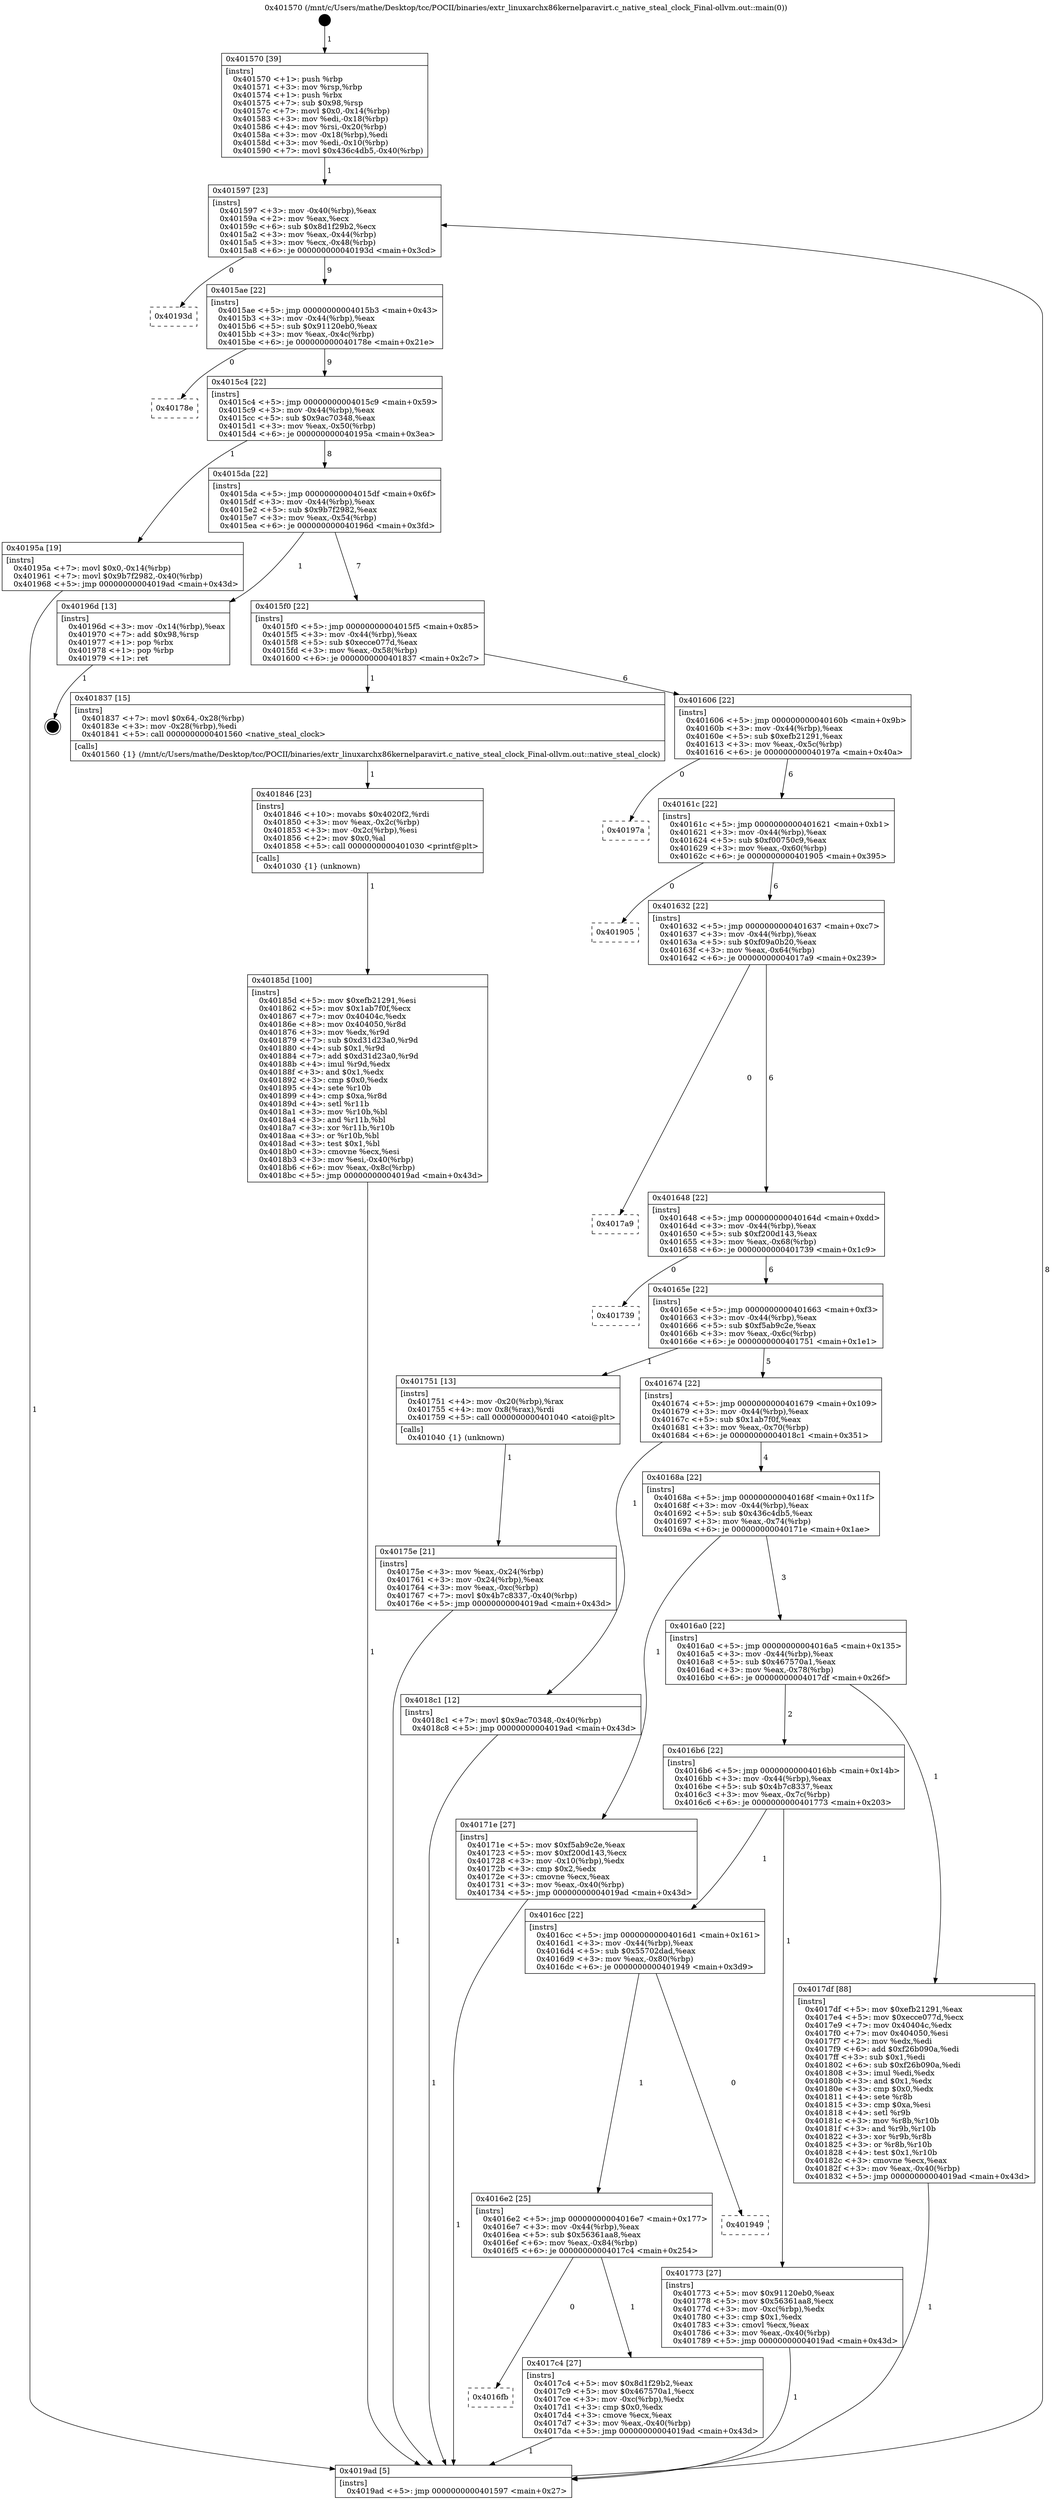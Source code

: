 digraph "0x401570" {
  label = "0x401570 (/mnt/c/Users/mathe/Desktop/tcc/POCII/binaries/extr_linuxarchx86kernelparavirt.c_native_steal_clock_Final-ollvm.out::main(0))"
  labelloc = "t"
  node[shape=record]

  Entry [label="",width=0.3,height=0.3,shape=circle,fillcolor=black,style=filled]
  "0x401597" [label="{
     0x401597 [23]\l
     | [instrs]\l
     &nbsp;&nbsp;0x401597 \<+3\>: mov -0x40(%rbp),%eax\l
     &nbsp;&nbsp;0x40159a \<+2\>: mov %eax,%ecx\l
     &nbsp;&nbsp;0x40159c \<+6\>: sub $0x8d1f29b2,%ecx\l
     &nbsp;&nbsp;0x4015a2 \<+3\>: mov %eax,-0x44(%rbp)\l
     &nbsp;&nbsp;0x4015a5 \<+3\>: mov %ecx,-0x48(%rbp)\l
     &nbsp;&nbsp;0x4015a8 \<+6\>: je 000000000040193d \<main+0x3cd\>\l
  }"]
  "0x40193d" [label="{
     0x40193d\l
  }", style=dashed]
  "0x4015ae" [label="{
     0x4015ae [22]\l
     | [instrs]\l
     &nbsp;&nbsp;0x4015ae \<+5\>: jmp 00000000004015b3 \<main+0x43\>\l
     &nbsp;&nbsp;0x4015b3 \<+3\>: mov -0x44(%rbp),%eax\l
     &nbsp;&nbsp;0x4015b6 \<+5\>: sub $0x91120eb0,%eax\l
     &nbsp;&nbsp;0x4015bb \<+3\>: mov %eax,-0x4c(%rbp)\l
     &nbsp;&nbsp;0x4015be \<+6\>: je 000000000040178e \<main+0x21e\>\l
  }"]
  Exit [label="",width=0.3,height=0.3,shape=circle,fillcolor=black,style=filled,peripheries=2]
  "0x40178e" [label="{
     0x40178e\l
  }", style=dashed]
  "0x4015c4" [label="{
     0x4015c4 [22]\l
     | [instrs]\l
     &nbsp;&nbsp;0x4015c4 \<+5\>: jmp 00000000004015c9 \<main+0x59\>\l
     &nbsp;&nbsp;0x4015c9 \<+3\>: mov -0x44(%rbp),%eax\l
     &nbsp;&nbsp;0x4015cc \<+5\>: sub $0x9ac70348,%eax\l
     &nbsp;&nbsp;0x4015d1 \<+3\>: mov %eax,-0x50(%rbp)\l
     &nbsp;&nbsp;0x4015d4 \<+6\>: je 000000000040195a \<main+0x3ea\>\l
  }"]
  "0x40185d" [label="{
     0x40185d [100]\l
     | [instrs]\l
     &nbsp;&nbsp;0x40185d \<+5\>: mov $0xefb21291,%esi\l
     &nbsp;&nbsp;0x401862 \<+5\>: mov $0x1ab7f0f,%ecx\l
     &nbsp;&nbsp;0x401867 \<+7\>: mov 0x40404c,%edx\l
     &nbsp;&nbsp;0x40186e \<+8\>: mov 0x404050,%r8d\l
     &nbsp;&nbsp;0x401876 \<+3\>: mov %edx,%r9d\l
     &nbsp;&nbsp;0x401879 \<+7\>: sub $0xd31d23a0,%r9d\l
     &nbsp;&nbsp;0x401880 \<+4\>: sub $0x1,%r9d\l
     &nbsp;&nbsp;0x401884 \<+7\>: add $0xd31d23a0,%r9d\l
     &nbsp;&nbsp;0x40188b \<+4\>: imul %r9d,%edx\l
     &nbsp;&nbsp;0x40188f \<+3\>: and $0x1,%edx\l
     &nbsp;&nbsp;0x401892 \<+3\>: cmp $0x0,%edx\l
     &nbsp;&nbsp;0x401895 \<+4\>: sete %r10b\l
     &nbsp;&nbsp;0x401899 \<+4\>: cmp $0xa,%r8d\l
     &nbsp;&nbsp;0x40189d \<+4\>: setl %r11b\l
     &nbsp;&nbsp;0x4018a1 \<+3\>: mov %r10b,%bl\l
     &nbsp;&nbsp;0x4018a4 \<+3\>: and %r11b,%bl\l
     &nbsp;&nbsp;0x4018a7 \<+3\>: xor %r11b,%r10b\l
     &nbsp;&nbsp;0x4018aa \<+3\>: or %r10b,%bl\l
     &nbsp;&nbsp;0x4018ad \<+3\>: test $0x1,%bl\l
     &nbsp;&nbsp;0x4018b0 \<+3\>: cmovne %ecx,%esi\l
     &nbsp;&nbsp;0x4018b3 \<+3\>: mov %esi,-0x40(%rbp)\l
     &nbsp;&nbsp;0x4018b6 \<+6\>: mov %eax,-0x8c(%rbp)\l
     &nbsp;&nbsp;0x4018bc \<+5\>: jmp 00000000004019ad \<main+0x43d\>\l
  }"]
  "0x40195a" [label="{
     0x40195a [19]\l
     | [instrs]\l
     &nbsp;&nbsp;0x40195a \<+7\>: movl $0x0,-0x14(%rbp)\l
     &nbsp;&nbsp;0x401961 \<+7\>: movl $0x9b7f2982,-0x40(%rbp)\l
     &nbsp;&nbsp;0x401968 \<+5\>: jmp 00000000004019ad \<main+0x43d\>\l
  }"]
  "0x4015da" [label="{
     0x4015da [22]\l
     | [instrs]\l
     &nbsp;&nbsp;0x4015da \<+5\>: jmp 00000000004015df \<main+0x6f\>\l
     &nbsp;&nbsp;0x4015df \<+3\>: mov -0x44(%rbp),%eax\l
     &nbsp;&nbsp;0x4015e2 \<+5\>: sub $0x9b7f2982,%eax\l
     &nbsp;&nbsp;0x4015e7 \<+3\>: mov %eax,-0x54(%rbp)\l
     &nbsp;&nbsp;0x4015ea \<+6\>: je 000000000040196d \<main+0x3fd\>\l
  }"]
  "0x401846" [label="{
     0x401846 [23]\l
     | [instrs]\l
     &nbsp;&nbsp;0x401846 \<+10\>: movabs $0x4020f2,%rdi\l
     &nbsp;&nbsp;0x401850 \<+3\>: mov %eax,-0x2c(%rbp)\l
     &nbsp;&nbsp;0x401853 \<+3\>: mov -0x2c(%rbp),%esi\l
     &nbsp;&nbsp;0x401856 \<+2\>: mov $0x0,%al\l
     &nbsp;&nbsp;0x401858 \<+5\>: call 0000000000401030 \<printf@plt\>\l
     | [calls]\l
     &nbsp;&nbsp;0x401030 \{1\} (unknown)\l
  }"]
  "0x40196d" [label="{
     0x40196d [13]\l
     | [instrs]\l
     &nbsp;&nbsp;0x40196d \<+3\>: mov -0x14(%rbp),%eax\l
     &nbsp;&nbsp;0x401970 \<+7\>: add $0x98,%rsp\l
     &nbsp;&nbsp;0x401977 \<+1\>: pop %rbx\l
     &nbsp;&nbsp;0x401978 \<+1\>: pop %rbp\l
     &nbsp;&nbsp;0x401979 \<+1\>: ret\l
  }"]
  "0x4015f0" [label="{
     0x4015f0 [22]\l
     | [instrs]\l
     &nbsp;&nbsp;0x4015f0 \<+5\>: jmp 00000000004015f5 \<main+0x85\>\l
     &nbsp;&nbsp;0x4015f5 \<+3\>: mov -0x44(%rbp),%eax\l
     &nbsp;&nbsp;0x4015f8 \<+5\>: sub $0xecce077d,%eax\l
     &nbsp;&nbsp;0x4015fd \<+3\>: mov %eax,-0x58(%rbp)\l
     &nbsp;&nbsp;0x401600 \<+6\>: je 0000000000401837 \<main+0x2c7\>\l
  }"]
  "0x4016fb" [label="{
     0x4016fb\l
  }", style=dashed]
  "0x401837" [label="{
     0x401837 [15]\l
     | [instrs]\l
     &nbsp;&nbsp;0x401837 \<+7\>: movl $0x64,-0x28(%rbp)\l
     &nbsp;&nbsp;0x40183e \<+3\>: mov -0x28(%rbp),%edi\l
     &nbsp;&nbsp;0x401841 \<+5\>: call 0000000000401560 \<native_steal_clock\>\l
     | [calls]\l
     &nbsp;&nbsp;0x401560 \{1\} (/mnt/c/Users/mathe/Desktop/tcc/POCII/binaries/extr_linuxarchx86kernelparavirt.c_native_steal_clock_Final-ollvm.out::native_steal_clock)\l
  }"]
  "0x401606" [label="{
     0x401606 [22]\l
     | [instrs]\l
     &nbsp;&nbsp;0x401606 \<+5\>: jmp 000000000040160b \<main+0x9b\>\l
     &nbsp;&nbsp;0x40160b \<+3\>: mov -0x44(%rbp),%eax\l
     &nbsp;&nbsp;0x40160e \<+5\>: sub $0xefb21291,%eax\l
     &nbsp;&nbsp;0x401613 \<+3\>: mov %eax,-0x5c(%rbp)\l
     &nbsp;&nbsp;0x401616 \<+6\>: je 000000000040197a \<main+0x40a\>\l
  }"]
  "0x4017c4" [label="{
     0x4017c4 [27]\l
     | [instrs]\l
     &nbsp;&nbsp;0x4017c4 \<+5\>: mov $0x8d1f29b2,%eax\l
     &nbsp;&nbsp;0x4017c9 \<+5\>: mov $0x467570a1,%ecx\l
     &nbsp;&nbsp;0x4017ce \<+3\>: mov -0xc(%rbp),%edx\l
     &nbsp;&nbsp;0x4017d1 \<+3\>: cmp $0x0,%edx\l
     &nbsp;&nbsp;0x4017d4 \<+3\>: cmove %ecx,%eax\l
     &nbsp;&nbsp;0x4017d7 \<+3\>: mov %eax,-0x40(%rbp)\l
     &nbsp;&nbsp;0x4017da \<+5\>: jmp 00000000004019ad \<main+0x43d\>\l
  }"]
  "0x40197a" [label="{
     0x40197a\l
  }", style=dashed]
  "0x40161c" [label="{
     0x40161c [22]\l
     | [instrs]\l
     &nbsp;&nbsp;0x40161c \<+5\>: jmp 0000000000401621 \<main+0xb1\>\l
     &nbsp;&nbsp;0x401621 \<+3\>: mov -0x44(%rbp),%eax\l
     &nbsp;&nbsp;0x401624 \<+5\>: sub $0xf00750c9,%eax\l
     &nbsp;&nbsp;0x401629 \<+3\>: mov %eax,-0x60(%rbp)\l
     &nbsp;&nbsp;0x40162c \<+6\>: je 0000000000401905 \<main+0x395\>\l
  }"]
  "0x4016e2" [label="{
     0x4016e2 [25]\l
     | [instrs]\l
     &nbsp;&nbsp;0x4016e2 \<+5\>: jmp 00000000004016e7 \<main+0x177\>\l
     &nbsp;&nbsp;0x4016e7 \<+3\>: mov -0x44(%rbp),%eax\l
     &nbsp;&nbsp;0x4016ea \<+5\>: sub $0x56361aa8,%eax\l
     &nbsp;&nbsp;0x4016ef \<+6\>: mov %eax,-0x84(%rbp)\l
     &nbsp;&nbsp;0x4016f5 \<+6\>: je 00000000004017c4 \<main+0x254\>\l
  }"]
  "0x401905" [label="{
     0x401905\l
  }", style=dashed]
  "0x401632" [label="{
     0x401632 [22]\l
     | [instrs]\l
     &nbsp;&nbsp;0x401632 \<+5\>: jmp 0000000000401637 \<main+0xc7\>\l
     &nbsp;&nbsp;0x401637 \<+3\>: mov -0x44(%rbp),%eax\l
     &nbsp;&nbsp;0x40163a \<+5\>: sub $0xf09a0b20,%eax\l
     &nbsp;&nbsp;0x40163f \<+3\>: mov %eax,-0x64(%rbp)\l
     &nbsp;&nbsp;0x401642 \<+6\>: je 00000000004017a9 \<main+0x239\>\l
  }"]
  "0x401949" [label="{
     0x401949\l
  }", style=dashed]
  "0x4017a9" [label="{
     0x4017a9\l
  }", style=dashed]
  "0x401648" [label="{
     0x401648 [22]\l
     | [instrs]\l
     &nbsp;&nbsp;0x401648 \<+5\>: jmp 000000000040164d \<main+0xdd\>\l
     &nbsp;&nbsp;0x40164d \<+3\>: mov -0x44(%rbp),%eax\l
     &nbsp;&nbsp;0x401650 \<+5\>: sub $0xf200d143,%eax\l
     &nbsp;&nbsp;0x401655 \<+3\>: mov %eax,-0x68(%rbp)\l
     &nbsp;&nbsp;0x401658 \<+6\>: je 0000000000401739 \<main+0x1c9\>\l
  }"]
  "0x4016cc" [label="{
     0x4016cc [22]\l
     | [instrs]\l
     &nbsp;&nbsp;0x4016cc \<+5\>: jmp 00000000004016d1 \<main+0x161\>\l
     &nbsp;&nbsp;0x4016d1 \<+3\>: mov -0x44(%rbp),%eax\l
     &nbsp;&nbsp;0x4016d4 \<+5\>: sub $0x55702dad,%eax\l
     &nbsp;&nbsp;0x4016d9 \<+3\>: mov %eax,-0x80(%rbp)\l
     &nbsp;&nbsp;0x4016dc \<+6\>: je 0000000000401949 \<main+0x3d9\>\l
  }"]
  "0x401739" [label="{
     0x401739\l
  }", style=dashed]
  "0x40165e" [label="{
     0x40165e [22]\l
     | [instrs]\l
     &nbsp;&nbsp;0x40165e \<+5\>: jmp 0000000000401663 \<main+0xf3\>\l
     &nbsp;&nbsp;0x401663 \<+3\>: mov -0x44(%rbp),%eax\l
     &nbsp;&nbsp;0x401666 \<+5\>: sub $0xf5ab9c2e,%eax\l
     &nbsp;&nbsp;0x40166b \<+3\>: mov %eax,-0x6c(%rbp)\l
     &nbsp;&nbsp;0x40166e \<+6\>: je 0000000000401751 \<main+0x1e1\>\l
  }"]
  "0x401773" [label="{
     0x401773 [27]\l
     | [instrs]\l
     &nbsp;&nbsp;0x401773 \<+5\>: mov $0x91120eb0,%eax\l
     &nbsp;&nbsp;0x401778 \<+5\>: mov $0x56361aa8,%ecx\l
     &nbsp;&nbsp;0x40177d \<+3\>: mov -0xc(%rbp),%edx\l
     &nbsp;&nbsp;0x401780 \<+3\>: cmp $0x1,%edx\l
     &nbsp;&nbsp;0x401783 \<+3\>: cmovl %ecx,%eax\l
     &nbsp;&nbsp;0x401786 \<+3\>: mov %eax,-0x40(%rbp)\l
     &nbsp;&nbsp;0x401789 \<+5\>: jmp 00000000004019ad \<main+0x43d\>\l
  }"]
  "0x401751" [label="{
     0x401751 [13]\l
     | [instrs]\l
     &nbsp;&nbsp;0x401751 \<+4\>: mov -0x20(%rbp),%rax\l
     &nbsp;&nbsp;0x401755 \<+4\>: mov 0x8(%rax),%rdi\l
     &nbsp;&nbsp;0x401759 \<+5\>: call 0000000000401040 \<atoi@plt\>\l
     | [calls]\l
     &nbsp;&nbsp;0x401040 \{1\} (unknown)\l
  }"]
  "0x401674" [label="{
     0x401674 [22]\l
     | [instrs]\l
     &nbsp;&nbsp;0x401674 \<+5\>: jmp 0000000000401679 \<main+0x109\>\l
     &nbsp;&nbsp;0x401679 \<+3\>: mov -0x44(%rbp),%eax\l
     &nbsp;&nbsp;0x40167c \<+5\>: sub $0x1ab7f0f,%eax\l
     &nbsp;&nbsp;0x401681 \<+3\>: mov %eax,-0x70(%rbp)\l
     &nbsp;&nbsp;0x401684 \<+6\>: je 00000000004018c1 \<main+0x351\>\l
  }"]
  "0x4016b6" [label="{
     0x4016b6 [22]\l
     | [instrs]\l
     &nbsp;&nbsp;0x4016b6 \<+5\>: jmp 00000000004016bb \<main+0x14b\>\l
     &nbsp;&nbsp;0x4016bb \<+3\>: mov -0x44(%rbp),%eax\l
     &nbsp;&nbsp;0x4016be \<+5\>: sub $0x4b7c8337,%eax\l
     &nbsp;&nbsp;0x4016c3 \<+3\>: mov %eax,-0x7c(%rbp)\l
     &nbsp;&nbsp;0x4016c6 \<+6\>: je 0000000000401773 \<main+0x203\>\l
  }"]
  "0x4018c1" [label="{
     0x4018c1 [12]\l
     | [instrs]\l
     &nbsp;&nbsp;0x4018c1 \<+7\>: movl $0x9ac70348,-0x40(%rbp)\l
     &nbsp;&nbsp;0x4018c8 \<+5\>: jmp 00000000004019ad \<main+0x43d\>\l
  }"]
  "0x40168a" [label="{
     0x40168a [22]\l
     | [instrs]\l
     &nbsp;&nbsp;0x40168a \<+5\>: jmp 000000000040168f \<main+0x11f\>\l
     &nbsp;&nbsp;0x40168f \<+3\>: mov -0x44(%rbp),%eax\l
     &nbsp;&nbsp;0x401692 \<+5\>: sub $0x436c4db5,%eax\l
     &nbsp;&nbsp;0x401697 \<+3\>: mov %eax,-0x74(%rbp)\l
     &nbsp;&nbsp;0x40169a \<+6\>: je 000000000040171e \<main+0x1ae\>\l
  }"]
  "0x4017df" [label="{
     0x4017df [88]\l
     | [instrs]\l
     &nbsp;&nbsp;0x4017df \<+5\>: mov $0xefb21291,%eax\l
     &nbsp;&nbsp;0x4017e4 \<+5\>: mov $0xecce077d,%ecx\l
     &nbsp;&nbsp;0x4017e9 \<+7\>: mov 0x40404c,%edx\l
     &nbsp;&nbsp;0x4017f0 \<+7\>: mov 0x404050,%esi\l
     &nbsp;&nbsp;0x4017f7 \<+2\>: mov %edx,%edi\l
     &nbsp;&nbsp;0x4017f9 \<+6\>: add $0xf26b090a,%edi\l
     &nbsp;&nbsp;0x4017ff \<+3\>: sub $0x1,%edi\l
     &nbsp;&nbsp;0x401802 \<+6\>: sub $0xf26b090a,%edi\l
     &nbsp;&nbsp;0x401808 \<+3\>: imul %edi,%edx\l
     &nbsp;&nbsp;0x40180b \<+3\>: and $0x1,%edx\l
     &nbsp;&nbsp;0x40180e \<+3\>: cmp $0x0,%edx\l
     &nbsp;&nbsp;0x401811 \<+4\>: sete %r8b\l
     &nbsp;&nbsp;0x401815 \<+3\>: cmp $0xa,%esi\l
     &nbsp;&nbsp;0x401818 \<+4\>: setl %r9b\l
     &nbsp;&nbsp;0x40181c \<+3\>: mov %r8b,%r10b\l
     &nbsp;&nbsp;0x40181f \<+3\>: and %r9b,%r10b\l
     &nbsp;&nbsp;0x401822 \<+3\>: xor %r9b,%r8b\l
     &nbsp;&nbsp;0x401825 \<+3\>: or %r8b,%r10b\l
     &nbsp;&nbsp;0x401828 \<+4\>: test $0x1,%r10b\l
     &nbsp;&nbsp;0x40182c \<+3\>: cmovne %ecx,%eax\l
     &nbsp;&nbsp;0x40182f \<+3\>: mov %eax,-0x40(%rbp)\l
     &nbsp;&nbsp;0x401832 \<+5\>: jmp 00000000004019ad \<main+0x43d\>\l
  }"]
  "0x40171e" [label="{
     0x40171e [27]\l
     | [instrs]\l
     &nbsp;&nbsp;0x40171e \<+5\>: mov $0xf5ab9c2e,%eax\l
     &nbsp;&nbsp;0x401723 \<+5\>: mov $0xf200d143,%ecx\l
     &nbsp;&nbsp;0x401728 \<+3\>: mov -0x10(%rbp),%edx\l
     &nbsp;&nbsp;0x40172b \<+3\>: cmp $0x2,%edx\l
     &nbsp;&nbsp;0x40172e \<+3\>: cmovne %ecx,%eax\l
     &nbsp;&nbsp;0x401731 \<+3\>: mov %eax,-0x40(%rbp)\l
     &nbsp;&nbsp;0x401734 \<+5\>: jmp 00000000004019ad \<main+0x43d\>\l
  }"]
  "0x4016a0" [label="{
     0x4016a0 [22]\l
     | [instrs]\l
     &nbsp;&nbsp;0x4016a0 \<+5\>: jmp 00000000004016a5 \<main+0x135\>\l
     &nbsp;&nbsp;0x4016a5 \<+3\>: mov -0x44(%rbp),%eax\l
     &nbsp;&nbsp;0x4016a8 \<+5\>: sub $0x467570a1,%eax\l
     &nbsp;&nbsp;0x4016ad \<+3\>: mov %eax,-0x78(%rbp)\l
     &nbsp;&nbsp;0x4016b0 \<+6\>: je 00000000004017df \<main+0x26f\>\l
  }"]
  "0x4019ad" [label="{
     0x4019ad [5]\l
     | [instrs]\l
     &nbsp;&nbsp;0x4019ad \<+5\>: jmp 0000000000401597 \<main+0x27\>\l
  }"]
  "0x401570" [label="{
     0x401570 [39]\l
     | [instrs]\l
     &nbsp;&nbsp;0x401570 \<+1\>: push %rbp\l
     &nbsp;&nbsp;0x401571 \<+3\>: mov %rsp,%rbp\l
     &nbsp;&nbsp;0x401574 \<+1\>: push %rbx\l
     &nbsp;&nbsp;0x401575 \<+7\>: sub $0x98,%rsp\l
     &nbsp;&nbsp;0x40157c \<+7\>: movl $0x0,-0x14(%rbp)\l
     &nbsp;&nbsp;0x401583 \<+3\>: mov %edi,-0x18(%rbp)\l
     &nbsp;&nbsp;0x401586 \<+4\>: mov %rsi,-0x20(%rbp)\l
     &nbsp;&nbsp;0x40158a \<+3\>: mov -0x18(%rbp),%edi\l
     &nbsp;&nbsp;0x40158d \<+3\>: mov %edi,-0x10(%rbp)\l
     &nbsp;&nbsp;0x401590 \<+7\>: movl $0x436c4db5,-0x40(%rbp)\l
  }"]
  "0x40175e" [label="{
     0x40175e [21]\l
     | [instrs]\l
     &nbsp;&nbsp;0x40175e \<+3\>: mov %eax,-0x24(%rbp)\l
     &nbsp;&nbsp;0x401761 \<+3\>: mov -0x24(%rbp),%eax\l
     &nbsp;&nbsp;0x401764 \<+3\>: mov %eax,-0xc(%rbp)\l
     &nbsp;&nbsp;0x401767 \<+7\>: movl $0x4b7c8337,-0x40(%rbp)\l
     &nbsp;&nbsp;0x40176e \<+5\>: jmp 00000000004019ad \<main+0x43d\>\l
  }"]
  Entry -> "0x401570" [label=" 1"]
  "0x401597" -> "0x40193d" [label=" 0"]
  "0x401597" -> "0x4015ae" [label=" 9"]
  "0x40196d" -> Exit [label=" 1"]
  "0x4015ae" -> "0x40178e" [label=" 0"]
  "0x4015ae" -> "0x4015c4" [label=" 9"]
  "0x40195a" -> "0x4019ad" [label=" 1"]
  "0x4015c4" -> "0x40195a" [label=" 1"]
  "0x4015c4" -> "0x4015da" [label=" 8"]
  "0x4018c1" -> "0x4019ad" [label=" 1"]
  "0x4015da" -> "0x40196d" [label=" 1"]
  "0x4015da" -> "0x4015f0" [label=" 7"]
  "0x40185d" -> "0x4019ad" [label=" 1"]
  "0x4015f0" -> "0x401837" [label=" 1"]
  "0x4015f0" -> "0x401606" [label=" 6"]
  "0x401846" -> "0x40185d" [label=" 1"]
  "0x401606" -> "0x40197a" [label=" 0"]
  "0x401606" -> "0x40161c" [label=" 6"]
  "0x401837" -> "0x401846" [label=" 1"]
  "0x40161c" -> "0x401905" [label=" 0"]
  "0x40161c" -> "0x401632" [label=" 6"]
  "0x4017c4" -> "0x4019ad" [label=" 1"]
  "0x401632" -> "0x4017a9" [label=" 0"]
  "0x401632" -> "0x401648" [label=" 6"]
  "0x4016e2" -> "0x4016fb" [label=" 0"]
  "0x401648" -> "0x401739" [label=" 0"]
  "0x401648" -> "0x40165e" [label=" 6"]
  "0x4017df" -> "0x4019ad" [label=" 1"]
  "0x40165e" -> "0x401751" [label=" 1"]
  "0x40165e" -> "0x401674" [label=" 5"]
  "0x4016cc" -> "0x4016e2" [label=" 1"]
  "0x401674" -> "0x4018c1" [label=" 1"]
  "0x401674" -> "0x40168a" [label=" 4"]
  "0x4016e2" -> "0x4017c4" [label=" 1"]
  "0x40168a" -> "0x40171e" [label=" 1"]
  "0x40168a" -> "0x4016a0" [label=" 3"]
  "0x40171e" -> "0x4019ad" [label=" 1"]
  "0x401570" -> "0x401597" [label=" 1"]
  "0x4019ad" -> "0x401597" [label=" 8"]
  "0x401751" -> "0x40175e" [label=" 1"]
  "0x40175e" -> "0x4019ad" [label=" 1"]
  "0x401773" -> "0x4019ad" [label=" 1"]
  "0x4016a0" -> "0x4017df" [label=" 1"]
  "0x4016a0" -> "0x4016b6" [label=" 2"]
  "0x4016cc" -> "0x401949" [label=" 0"]
  "0x4016b6" -> "0x401773" [label=" 1"]
  "0x4016b6" -> "0x4016cc" [label=" 1"]
}
